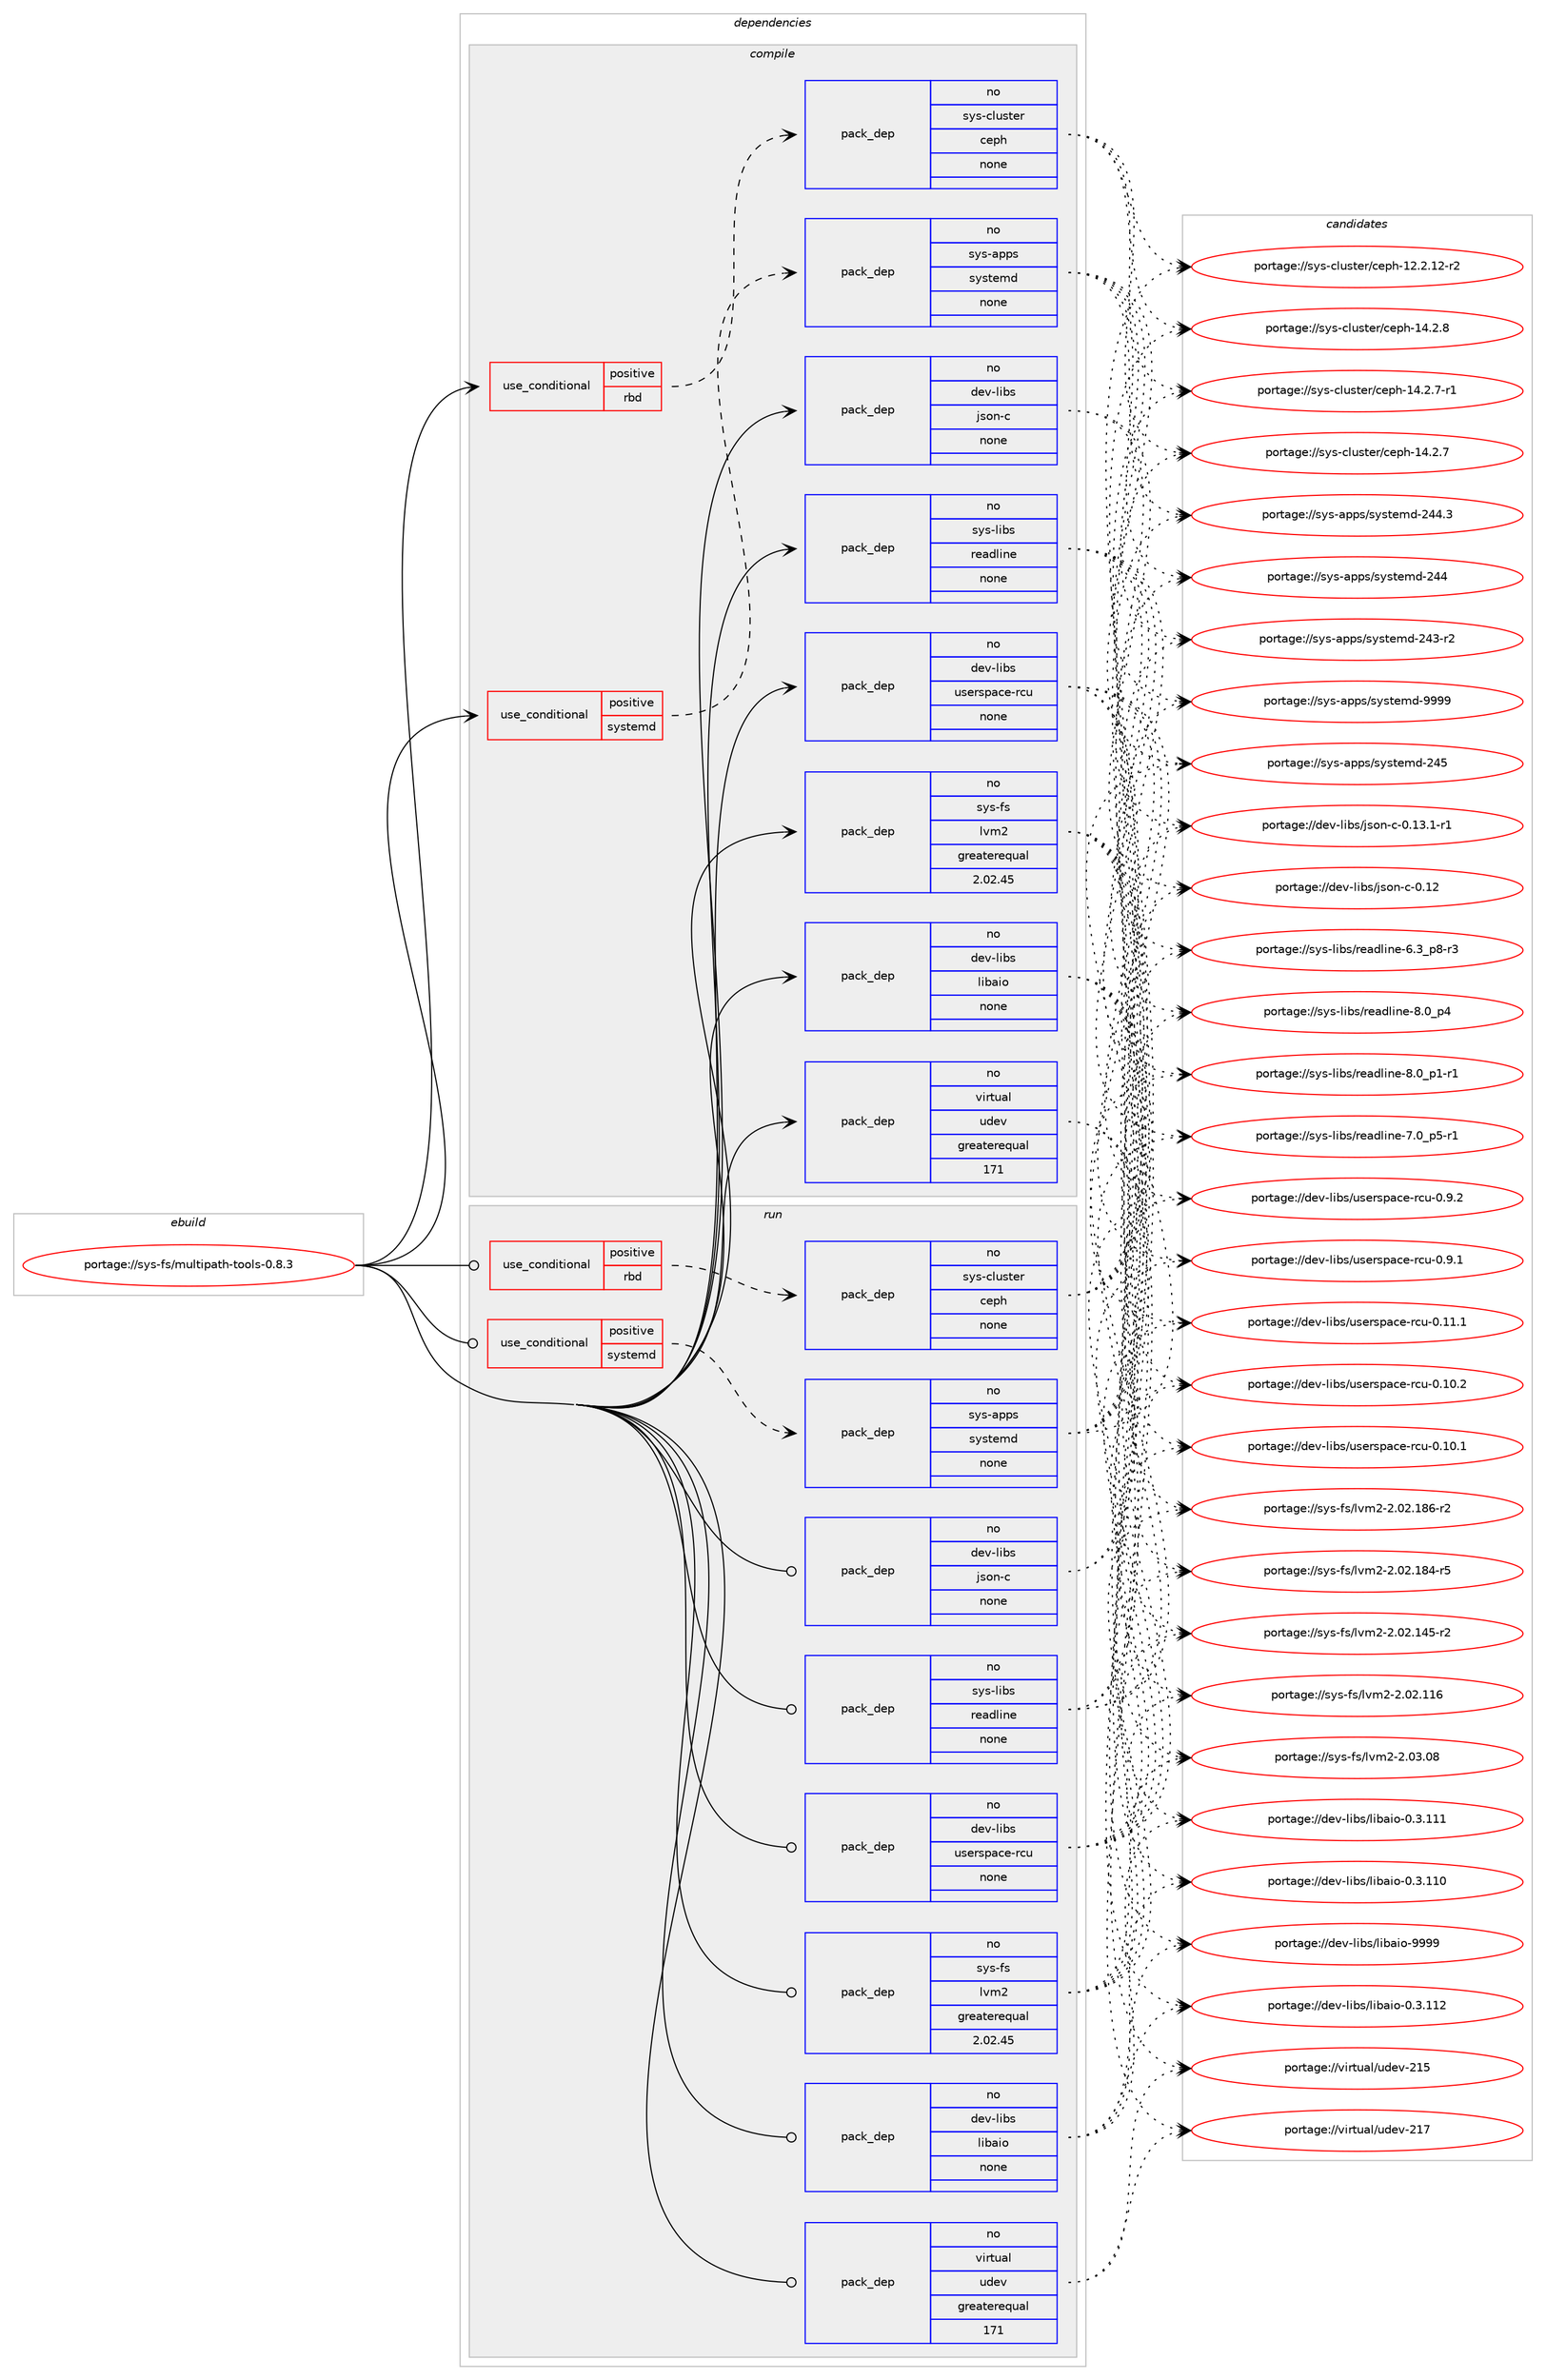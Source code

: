 digraph prolog {

# *************
# Graph options
# *************

newrank=true;
concentrate=true;
compound=true;
graph [rankdir=LR,fontname=Helvetica,fontsize=10,ranksep=1.5];#, ranksep=2.5, nodesep=0.2];
edge  [arrowhead=vee];
node  [fontname=Helvetica,fontsize=10];

# **********
# The ebuild
# **********

subgraph cluster_leftcol {
color=gray;
rank=same;
label=<<i>ebuild</i>>;
id [label="portage://sys-fs/multipath-tools-0.8.3", color=red, width=4, href="../sys-fs/multipath-tools-0.8.3.svg"];
}

# ****************
# The dependencies
# ****************

subgraph cluster_midcol {
color=gray;
label=<<i>dependencies</i>>;
subgraph cluster_compile {
fillcolor="#eeeeee";
style=filled;
label=<<i>compile</i>>;
subgraph cond3858 {
dependency23902 [label=<<TABLE BORDER="0" CELLBORDER="1" CELLSPACING="0" CELLPADDING="4"><TR><TD ROWSPAN="3" CELLPADDING="10">use_conditional</TD></TR><TR><TD>positive</TD></TR><TR><TD>rbd</TD></TR></TABLE>>, shape=none, color=red];
subgraph pack19420 {
dependency23903 [label=<<TABLE BORDER="0" CELLBORDER="1" CELLSPACING="0" CELLPADDING="4" WIDTH="220"><TR><TD ROWSPAN="6" CELLPADDING="30">pack_dep</TD></TR><TR><TD WIDTH="110">no</TD></TR><TR><TD>sys-cluster</TD></TR><TR><TD>ceph</TD></TR><TR><TD>none</TD></TR><TR><TD></TD></TR></TABLE>>, shape=none, color=blue];
}
dependency23902:e -> dependency23903:w [weight=20,style="dashed",arrowhead="vee"];
}
id:e -> dependency23902:w [weight=20,style="solid",arrowhead="vee"];
subgraph cond3859 {
dependency23904 [label=<<TABLE BORDER="0" CELLBORDER="1" CELLSPACING="0" CELLPADDING="4"><TR><TD ROWSPAN="3" CELLPADDING="10">use_conditional</TD></TR><TR><TD>positive</TD></TR><TR><TD>systemd</TD></TR></TABLE>>, shape=none, color=red];
subgraph pack19421 {
dependency23905 [label=<<TABLE BORDER="0" CELLBORDER="1" CELLSPACING="0" CELLPADDING="4" WIDTH="220"><TR><TD ROWSPAN="6" CELLPADDING="30">pack_dep</TD></TR><TR><TD WIDTH="110">no</TD></TR><TR><TD>sys-apps</TD></TR><TR><TD>systemd</TD></TR><TR><TD>none</TD></TR><TR><TD></TD></TR></TABLE>>, shape=none, color=blue];
}
dependency23904:e -> dependency23905:w [weight=20,style="dashed",arrowhead="vee"];
}
id:e -> dependency23904:w [weight=20,style="solid",arrowhead="vee"];
subgraph pack19422 {
dependency23906 [label=<<TABLE BORDER="0" CELLBORDER="1" CELLSPACING="0" CELLPADDING="4" WIDTH="220"><TR><TD ROWSPAN="6" CELLPADDING="30">pack_dep</TD></TR><TR><TD WIDTH="110">no</TD></TR><TR><TD>dev-libs</TD></TR><TR><TD>json-c</TD></TR><TR><TD>none</TD></TR><TR><TD></TD></TR></TABLE>>, shape=none, color=blue];
}
id:e -> dependency23906:w [weight=20,style="solid",arrowhead="vee"];
subgraph pack19423 {
dependency23907 [label=<<TABLE BORDER="0" CELLBORDER="1" CELLSPACING="0" CELLPADDING="4" WIDTH="220"><TR><TD ROWSPAN="6" CELLPADDING="30">pack_dep</TD></TR><TR><TD WIDTH="110">no</TD></TR><TR><TD>dev-libs</TD></TR><TR><TD>libaio</TD></TR><TR><TD>none</TD></TR><TR><TD></TD></TR></TABLE>>, shape=none, color=blue];
}
id:e -> dependency23907:w [weight=20,style="solid",arrowhead="vee"];
subgraph pack19424 {
dependency23908 [label=<<TABLE BORDER="0" CELLBORDER="1" CELLSPACING="0" CELLPADDING="4" WIDTH="220"><TR><TD ROWSPAN="6" CELLPADDING="30">pack_dep</TD></TR><TR><TD WIDTH="110">no</TD></TR><TR><TD>dev-libs</TD></TR><TR><TD>userspace-rcu</TD></TR><TR><TD>none</TD></TR><TR><TD></TD></TR></TABLE>>, shape=none, color=blue];
}
id:e -> dependency23908:w [weight=20,style="solid",arrowhead="vee"];
subgraph pack19425 {
dependency23909 [label=<<TABLE BORDER="0" CELLBORDER="1" CELLSPACING="0" CELLPADDING="4" WIDTH="220"><TR><TD ROWSPAN="6" CELLPADDING="30">pack_dep</TD></TR><TR><TD WIDTH="110">no</TD></TR><TR><TD>sys-fs</TD></TR><TR><TD>lvm2</TD></TR><TR><TD>greaterequal</TD></TR><TR><TD>2.02.45</TD></TR></TABLE>>, shape=none, color=blue];
}
id:e -> dependency23909:w [weight=20,style="solid",arrowhead="vee"];
subgraph pack19426 {
dependency23910 [label=<<TABLE BORDER="0" CELLBORDER="1" CELLSPACING="0" CELLPADDING="4" WIDTH="220"><TR><TD ROWSPAN="6" CELLPADDING="30">pack_dep</TD></TR><TR><TD WIDTH="110">no</TD></TR><TR><TD>sys-libs</TD></TR><TR><TD>readline</TD></TR><TR><TD>none</TD></TR><TR><TD></TD></TR></TABLE>>, shape=none, color=blue];
}
id:e -> dependency23910:w [weight=20,style="solid",arrowhead="vee"];
subgraph pack19427 {
dependency23911 [label=<<TABLE BORDER="0" CELLBORDER="1" CELLSPACING="0" CELLPADDING="4" WIDTH="220"><TR><TD ROWSPAN="6" CELLPADDING="30">pack_dep</TD></TR><TR><TD WIDTH="110">no</TD></TR><TR><TD>virtual</TD></TR><TR><TD>udev</TD></TR><TR><TD>greaterequal</TD></TR><TR><TD>171</TD></TR></TABLE>>, shape=none, color=blue];
}
id:e -> dependency23911:w [weight=20,style="solid",arrowhead="vee"];
}
subgraph cluster_compileandrun {
fillcolor="#eeeeee";
style=filled;
label=<<i>compile and run</i>>;
}
subgraph cluster_run {
fillcolor="#eeeeee";
style=filled;
label=<<i>run</i>>;
subgraph cond3860 {
dependency23912 [label=<<TABLE BORDER="0" CELLBORDER="1" CELLSPACING="0" CELLPADDING="4"><TR><TD ROWSPAN="3" CELLPADDING="10">use_conditional</TD></TR><TR><TD>positive</TD></TR><TR><TD>rbd</TD></TR></TABLE>>, shape=none, color=red];
subgraph pack19428 {
dependency23913 [label=<<TABLE BORDER="0" CELLBORDER="1" CELLSPACING="0" CELLPADDING="4" WIDTH="220"><TR><TD ROWSPAN="6" CELLPADDING="30">pack_dep</TD></TR><TR><TD WIDTH="110">no</TD></TR><TR><TD>sys-cluster</TD></TR><TR><TD>ceph</TD></TR><TR><TD>none</TD></TR><TR><TD></TD></TR></TABLE>>, shape=none, color=blue];
}
dependency23912:e -> dependency23913:w [weight=20,style="dashed",arrowhead="vee"];
}
id:e -> dependency23912:w [weight=20,style="solid",arrowhead="odot"];
subgraph cond3861 {
dependency23914 [label=<<TABLE BORDER="0" CELLBORDER="1" CELLSPACING="0" CELLPADDING="4"><TR><TD ROWSPAN="3" CELLPADDING="10">use_conditional</TD></TR><TR><TD>positive</TD></TR><TR><TD>systemd</TD></TR></TABLE>>, shape=none, color=red];
subgraph pack19429 {
dependency23915 [label=<<TABLE BORDER="0" CELLBORDER="1" CELLSPACING="0" CELLPADDING="4" WIDTH="220"><TR><TD ROWSPAN="6" CELLPADDING="30">pack_dep</TD></TR><TR><TD WIDTH="110">no</TD></TR><TR><TD>sys-apps</TD></TR><TR><TD>systemd</TD></TR><TR><TD>none</TD></TR><TR><TD></TD></TR></TABLE>>, shape=none, color=blue];
}
dependency23914:e -> dependency23915:w [weight=20,style="dashed",arrowhead="vee"];
}
id:e -> dependency23914:w [weight=20,style="solid",arrowhead="odot"];
subgraph pack19430 {
dependency23916 [label=<<TABLE BORDER="0" CELLBORDER="1" CELLSPACING="0" CELLPADDING="4" WIDTH="220"><TR><TD ROWSPAN="6" CELLPADDING="30">pack_dep</TD></TR><TR><TD WIDTH="110">no</TD></TR><TR><TD>dev-libs</TD></TR><TR><TD>json-c</TD></TR><TR><TD>none</TD></TR><TR><TD></TD></TR></TABLE>>, shape=none, color=blue];
}
id:e -> dependency23916:w [weight=20,style="solid",arrowhead="odot"];
subgraph pack19431 {
dependency23917 [label=<<TABLE BORDER="0" CELLBORDER="1" CELLSPACING="0" CELLPADDING="4" WIDTH="220"><TR><TD ROWSPAN="6" CELLPADDING="30">pack_dep</TD></TR><TR><TD WIDTH="110">no</TD></TR><TR><TD>dev-libs</TD></TR><TR><TD>libaio</TD></TR><TR><TD>none</TD></TR><TR><TD></TD></TR></TABLE>>, shape=none, color=blue];
}
id:e -> dependency23917:w [weight=20,style="solid",arrowhead="odot"];
subgraph pack19432 {
dependency23918 [label=<<TABLE BORDER="0" CELLBORDER="1" CELLSPACING="0" CELLPADDING="4" WIDTH="220"><TR><TD ROWSPAN="6" CELLPADDING="30">pack_dep</TD></TR><TR><TD WIDTH="110">no</TD></TR><TR><TD>dev-libs</TD></TR><TR><TD>userspace-rcu</TD></TR><TR><TD>none</TD></TR><TR><TD></TD></TR></TABLE>>, shape=none, color=blue];
}
id:e -> dependency23918:w [weight=20,style="solid",arrowhead="odot"];
subgraph pack19433 {
dependency23919 [label=<<TABLE BORDER="0" CELLBORDER="1" CELLSPACING="0" CELLPADDING="4" WIDTH="220"><TR><TD ROWSPAN="6" CELLPADDING="30">pack_dep</TD></TR><TR><TD WIDTH="110">no</TD></TR><TR><TD>sys-fs</TD></TR><TR><TD>lvm2</TD></TR><TR><TD>greaterequal</TD></TR><TR><TD>2.02.45</TD></TR></TABLE>>, shape=none, color=blue];
}
id:e -> dependency23919:w [weight=20,style="solid",arrowhead="odot"];
subgraph pack19434 {
dependency23920 [label=<<TABLE BORDER="0" CELLBORDER="1" CELLSPACING="0" CELLPADDING="4" WIDTH="220"><TR><TD ROWSPAN="6" CELLPADDING="30">pack_dep</TD></TR><TR><TD WIDTH="110">no</TD></TR><TR><TD>sys-libs</TD></TR><TR><TD>readline</TD></TR><TR><TD>none</TD></TR><TR><TD></TD></TR></TABLE>>, shape=none, color=blue];
}
id:e -> dependency23920:w [weight=20,style="solid",arrowhead="odot"];
subgraph pack19435 {
dependency23921 [label=<<TABLE BORDER="0" CELLBORDER="1" CELLSPACING="0" CELLPADDING="4" WIDTH="220"><TR><TD ROWSPAN="6" CELLPADDING="30">pack_dep</TD></TR><TR><TD WIDTH="110">no</TD></TR><TR><TD>virtual</TD></TR><TR><TD>udev</TD></TR><TR><TD>greaterequal</TD></TR><TR><TD>171</TD></TR></TABLE>>, shape=none, color=blue];
}
id:e -> dependency23921:w [weight=20,style="solid",arrowhead="odot"];
}
}

# **************
# The candidates
# **************

subgraph cluster_choices {
rank=same;
color=gray;
label=<<i>candidates</i>>;

subgraph choice19420 {
color=black;
nodesep=1;
choice1151211154599108117115116101114479910111210445495246504656 [label="portage://sys-cluster/ceph-14.2.8", color=red, width=4,href="../sys-cluster/ceph-14.2.8.svg"];
choice11512111545991081171151161011144799101112104454952465046554511449 [label="portage://sys-cluster/ceph-14.2.7-r1", color=red, width=4,href="../sys-cluster/ceph-14.2.7-r1.svg"];
choice1151211154599108117115116101114479910111210445495246504655 [label="portage://sys-cluster/ceph-14.2.7", color=red, width=4,href="../sys-cluster/ceph-14.2.7.svg"];
choice1151211154599108117115116101114479910111210445495046504649504511450 [label="portage://sys-cluster/ceph-12.2.12-r2", color=red, width=4,href="../sys-cluster/ceph-12.2.12-r2.svg"];
dependency23903:e -> choice1151211154599108117115116101114479910111210445495246504656:w [style=dotted,weight="100"];
dependency23903:e -> choice11512111545991081171151161011144799101112104454952465046554511449:w [style=dotted,weight="100"];
dependency23903:e -> choice1151211154599108117115116101114479910111210445495246504655:w [style=dotted,weight="100"];
dependency23903:e -> choice1151211154599108117115116101114479910111210445495046504649504511450:w [style=dotted,weight="100"];
}
subgraph choice19421 {
color=black;
nodesep=1;
choice1151211154597112112115471151211151161011091004557575757 [label="portage://sys-apps/systemd-9999", color=red, width=4,href="../sys-apps/systemd-9999.svg"];
choice11512111545971121121154711512111511610110910045505253 [label="portage://sys-apps/systemd-245", color=red, width=4,href="../sys-apps/systemd-245.svg"];
choice115121115459711211211547115121115116101109100455052524651 [label="portage://sys-apps/systemd-244.3", color=red, width=4,href="../sys-apps/systemd-244.3.svg"];
choice11512111545971121121154711512111511610110910045505252 [label="portage://sys-apps/systemd-244", color=red, width=4,href="../sys-apps/systemd-244.svg"];
choice115121115459711211211547115121115116101109100455052514511450 [label="portage://sys-apps/systemd-243-r2", color=red, width=4,href="../sys-apps/systemd-243-r2.svg"];
dependency23905:e -> choice1151211154597112112115471151211151161011091004557575757:w [style=dotted,weight="100"];
dependency23905:e -> choice11512111545971121121154711512111511610110910045505253:w [style=dotted,weight="100"];
dependency23905:e -> choice115121115459711211211547115121115116101109100455052524651:w [style=dotted,weight="100"];
dependency23905:e -> choice11512111545971121121154711512111511610110910045505252:w [style=dotted,weight="100"];
dependency23905:e -> choice115121115459711211211547115121115116101109100455052514511450:w [style=dotted,weight="100"];
}
subgraph choice19422 {
color=black;
nodesep=1;
choice1001011184510810598115471061151111104599454846495146494511449 [label="portage://dev-libs/json-c-0.13.1-r1", color=red, width=4,href="../dev-libs/json-c-0.13.1-r1.svg"];
choice10010111845108105981154710611511111045994548464950 [label="portage://dev-libs/json-c-0.12", color=red, width=4,href="../dev-libs/json-c-0.12.svg"];
dependency23906:e -> choice1001011184510810598115471061151111104599454846495146494511449:w [style=dotted,weight="100"];
dependency23906:e -> choice10010111845108105981154710611511111045994548464950:w [style=dotted,weight="100"];
}
subgraph choice19423 {
color=black;
nodesep=1;
choice10010111845108105981154710810598971051114557575757 [label="portage://dev-libs/libaio-9999", color=red, width=4,href="../dev-libs/libaio-9999.svg"];
choice10010111845108105981154710810598971051114548465146494950 [label="portage://dev-libs/libaio-0.3.112", color=red, width=4,href="../dev-libs/libaio-0.3.112.svg"];
choice10010111845108105981154710810598971051114548465146494949 [label="portage://dev-libs/libaio-0.3.111", color=red, width=4,href="../dev-libs/libaio-0.3.111.svg"];
choice10010111845108105981154710810598971051114548465146494948 [label="portage://dev-libs/libaio-0.3.110", color=red, width=4,href="../dev-libs/libaio-0.3.110.svg"];
dependency23907:e -> choice10010111845108105981154710810598971051114557575757:w [style=dotted,weight="100"];
dependency23907:e -> choice10010111845108105981154710810598971051114548465146494950:w [style=dotted,weight="100"];
dependency23907:e -> choice10010111845108105981154710810598971051114548465146494949:w [style=dotted,weight="100"];
dependency23907:e -> choice10010111845108105981154710810598971051114548465146494948:w [style=dotted,weight="100"];
}
subgraph choice19424 {
color=black;
nodesep=1;
choice10010111845108105981154711711510111411511297991014511499117454846574650 [label="portage://dev-libs/userspace-rcu-0.9.2", color=red, width=4,href="../dev-libs/userspace-rcu-0.9.2.svg"];
choice10010111845108105981154711711510111411511297991014511499117454846574649 [label="portage://dev-libs/userspace-rcu-0.9.1", color=red, width=4,href="../dev-libs/userspace-rcu-0.9.1.svg"];
choice1001011184510810598115471171151011141151129799101451149911745484649494649 [label="portage://dev-libs/userspace-rcu-0.11.1", color=red, width=4,href="../dev-libs/userspace-rcu-0.11.1.svg"];
choice1001011184510810598115471171151011141151129799101451149911745484649484650 [label="portage://dev-libs/userspace-rcu-0.10.2", color=red, width=4,href="../dev-libs/userspace-rcu-0.10.2.svg"];
choice1001011184510810598115471171151011141151129799101451149911745484649484649 [label="portage://dev-libs/userspace-rcu-0.10.1", color=red, width=4,href="../dev-libs/userspace-rcu-0.10.1.svg"];
dependency23908:e -> choice10010111845108105981154711711510111411511297991014511499117454846574650:w [style=dotted,weight="100"];
dependency23908:e -> choice10010111845108105981154711711510111411511297991014511499117454846574649:w [style=dotted,weight="100"];
dependency23908:e -> choice1001011184510810598115471171151011141151129799101451149911745484649494649:w [style=dotted,weight="100"];
dependency23908:e -> choice1001011184510810598115471171151011141151129799101451149911745484649484650:w [style=dotted,weight="100"];
dependency23908:e -> choice1001011184510810598115471171151011141151129799101451149911745484649484649:w [style=dotted,weight="100"];
}
subgraph choice19425 {
color=black;
nodesep=1;
choice1151211154510211547108118109504550464851464856 [label="portage://sys-fs/lvm2-2.03.08", color=red, width=4,href="../sys-fs/lvm2-2.03.08.svg"];
choice1151211154510211547108118109504550464850464956544511450 [label="portage://sys-fs/lvm2-2.02.186-r2", color=red, width=4,href="../sys-fs/lvm2-2.02.186-r2.svg"];
choice1151211154510211547108118109504550464850464956524511453 [label="portage://sys-fs/lvm2-2.02.184-r5", color=red, width=4,href="../sys-fs/lvm2-2.02.184-r5.svg"];
choice1151211154510211547108118109504550464850464952534511450 [label="portage://sys-fs/lvm2-2.02.145-r2", color=red, width=4,href="../sys-fs/lvm2-2.02.145-r2.svg"];
choice115121115451021154710811810950455046485046494954 [label="portage://sys-fs/lvm2-2.02.116", color=red, width=4,href="../sys-fs/lvm2-2.02.116.svg"];
dependency23909:e -> choice1151211154510211547108118109504550464851464856:w [style=dotted,weight="100"];
dependency23909:e -> choice1151211154510211547108118109504550464850464956544511450:w [style=dotted,weight="100"];
dependency23909:e -> choice1151211154510211547108118109504550464850464956524511453:w [style=dotted,weight="100"];
dependency23909:e -> choice1151211154510211547108118109504550464850464952534511450:w [style=dotted,weight="100"];
dependency23909:e -> choice115121115451021154710811810950455046485046494954:w [style=dotted,weight="100"];
}
subgraph choice19426 {
color=black;
nodesep=1;
choice11512111545108105981154711410197100108105110101455646489511252 [label="portage://sys-libs/readline-8.0_p4", color=red, width=4,href="../sys-libs/readline-8.0_p4.svg"];
choice115121115451081059811547114101971001081051101014556464895112494511449 [label="portage://sys-libs/readline-8.0_p1-r1", color=red, width=4,href="../sys-libs/readline-8.0_p1-r1.svg"];
choice115121115451081059811547114101971001081051101014555464895112534511449 [label="portage://sys-libs/readline-7.0_p5-r1", color=red, width=4,href="../sys-libs/readline-7.0_p5-r1.svg"];
choice115121115451081059811547114101971001081051101014554465195112564511451 [label="portage://sys-libs/readline-6.3_p8-r3", color=red, width=4,href="../sys-libs/readline-6.3_p8-r3.svg"];
dependency23910:e -> choice11512111545108105981154711410197100108105110101455646489511252:w [style=dotted,weight="100"];
dependency23910:e -> choice115121115451081059811547114101971001081051101014556464895112494511449:w [style=dotted,weight="100"];
dependency23910:e -> choice115121115451081059811547114101971001081051101014555464895112534511449:w [style=dotted,weight="100"];
dependency23910:e -> choice115121115451081059811547114101971001081051101014554465195112564511451:w [style=dotted,weight="100"];
}
subgraph choice19427 {
color=black;
nodesep=1;
choice118105114116117971084711710010111845504955 [label="portage://virtual/udev-217", color=red, width=4,href="../virtual/udev-217.svg"];
choice118105114116117971084711710010111845504953 [label="portage://virtual/udev-215", color=red, width=4,href="../virtual/udev-215.svg"];
dependency23911:e -> choice118105114116117971084711710010111845504955:w [style=dotted,weight="100"];
dependency23911:e -> choice118105114116117971084711710010111845504953:w [style=dotted,weight="100"];
}
subgraph choice19428 {
color=black;
nodesep=1;
choice1151211154599108117115116101114479910111210445495246504656 [label="portage://sys-cluster/ceph-14.2.8", color=red, width=4,href="../sys-cluster/ceph-14.2.8.svg"];
choice11512111545991081171151161011144799101112104454952465046554511449 [label="portage://sys-cluster/ceph-14.2.7-r1", color=red, width=4,href="../sys-cluster/ceph-14.2.7-r1.svg"];
choice1151211154599108117115116101114479910111210445495246504655 [label="portage://sys-cluster/ceph-14.2.7", color=red, width=4,href="../sys-cluster/ceph-14.2.7.svg"];
choice1151211154599108117115116101114479910111210445495046504649504511450 [label="portage://sys-cluster/ceph-12.2.12-r2", color=red, width=4,href="../sys-cluster/ceph-12.2.12-r2.svg"];
dependency23913:e -> choice1151211154599108117115116101114479910111210445495246504656:w [style=dotted,weight="100"];
dependency23913:e -> choice11512111545991081171151161011144799101112104454952465046554511449:w [style=dotted,weight="100"];
dependency23913:e -> choice1151211154599108117115116101114479910111210445495246504655:w [style=dotted,weight="100"];
dependency23913:e -> choice1151211154599108117115116101114479910111210445495046504649504511450:w [style=dotted,weight="100"];
}
subgraph choice19429 {
color=black;
nodesep=1;
choice1151211154597112112115471151211151161011091004557575757 [label="portage://sys-apps/systemd-9999", color=red, width=4,href="../sys-apps/systemd-9999.svg"];
choice11512111545971121121154711512111511610110910045505253 [label="portage://sys-apps/systemd-245", color=red, width=4,href="../sys-apps/systemd-245.svg"];
choice115121115459711211211547115121115116101109100455052524651 [label="portage://sys-apps/systemd-244.3", color=red, width=4,href="../sys-apps/systemd-244.3.svg"];
choice11512111545971121121154711512111511610110910045505252 [label="portage://sys-apps/systemd-244", color=red, width=4,href="../sys-apps/systemd-244.svg"];
choice115121115459711211211547115121115116101109100455052514511450 [label="portage://sys-apps/systemd-243-r2", color=red, width=4,href="../sys-apps/systemd-243-r2.svg"];
dependency23915:e -> choice1151211154597112112115471151211151161011091004557575757:w [style=dotted,weight="100"];
dependency23915:e -> choice11512111545971121121154711512111511610110910045505253:w [style=dotted,weight="100"];
dependency23915:e -> choice115121115459711211211547115121115116101109100455052524651:w [style=dotted,weight="100"];
dependency23915:e -> choice11512111545971121121154711512111511610110910045505252:w [style=dotted,weight="100"];
dependency23915:e -> choice115121115459711211211547115121115116101109100455052514511450:w [style=dotted,weight="100"];
}
subgraph choice19430 {
color=black;
nodesep=1;
choice1001011184510810598115471061151111104599454846495146494511449 [label="portage://dev-libs/json-c-0.13.1-r1", color=red, width=4,href="../dev-libs/json-c-0.13.1-r1.svg"];
choice10010111845108105981154710611511111045994548464950 [label="portage://dev-libs/json-c-0.12", color=red, width=4,href="../dev-libs/json-c-0.12.svg"];
dependency23916:e -> choice1001011184510810598115471061151111104599454846495146494511449:w [style=dotted,weight="100"];
dependency23916:e -> choice10010111845108105981154710611511111045994548464950:w [style=dotted,weight="100"];
}
subgraph choice19431 {
color=black;
nodesep=1;
choice10010111845108105981154710810598971051114557575757 [label="portage://dev-libs/libaio-9999", color=red, width=4,href="../dev-libs/libaio-9999.svg"];
choice10010111845108105981154710810598971051114548465146494950 [label="portage://dev-libs/libaio-0.3.112", color=red, width=4,href="../dev-libs/libaio-0.3.112.svg"];
choice10010111845108105981154710810598971051114548465146494949 [label="portage://dev-libs/libaio-0.3.111", color=red, width=4,href="../dev-libs/libaio-0.3.111.svg"];
choice10010111845108105981154710810598971051114548465146494948 [label="portage://dev-libs/libaio-0.3.110", color=red, width=4,href="../dev-libs/libaio-0.3.110.svg"];
dependency23917:e -> choice10010111845108105981154710810598971051114557575757:w [style=dotted,weight="100"];
dependency23917:e -> choice10010111845108105981154710810598971051114548465146494950:w [style=dotted,weight="100"];
dependency23917:e -> choice10010111845108105981154710810598971051114548465146494949:w [style=dotted,weight="100"];
dependency23917:e -> choice10010111845108105981154710810598971051114548465146494948:w [style=dotted,weight="100"];
}
subgraph choice19432 {
color=black;
nodesep=1;
choice10010111845108105981154711711510111411511297991014511499117454846574650 [label="portage://dev-libs/userspace-rcu-0.9.2", color=red, width=4,href="../dev-libs/userspace-rcu-0.9.2.svg"];
choice10010111845108105981154711711510111411511297991014511499117454846574649 [label="portage://dev-libs/userspace-rcu-0.9.1", color=red, width=4,href="../dev-libs/userspace-rcu-0.9.1.svg"];
choice1001011184510810598115471171151011141151129799101451149911745484649494649 [label="portage://dev-libs/userspace-rcu-0.11.1", color=red, width=4,href="../dev-libs/userspace-rcu-0.11.1.svg"];
choice1001011184510810598115471171151011141151129799101451149911745484649484650 [label="portage://dev-libs/userspace-rcu-0.10.2", color=red, width=4,href="../dev-libs/userspace-rcu-0.10.2.svg"];
choice1001011184510810598115471171151011141151129799101451149911745484649484649 [label="portage://dev-libs/userspace-rcu-0.10.1", color=red, width=4,href="../dev-libs/userspace-rcu-0.10.1.svg"];
dependency23918:e -> choice10010111845108105981154711711510111411511297991014511499117454846574650:w [style=dotted,weight="100"];
dependency23918:e -> choice10010111845108105981154711711510111411511297991014511499117454846574649:w [style=dotted,weight="100"];
dependency23918:e -> choice1001011184510810598115471171151011141151129799101451149911745484649494649:w [style=dotted,weight="100"];
dependency23918:e -> choice1001011184510810598115471171151011141151129799101451149911745484649484650:w [style=dotted,weight="100"];
dependency23918:e -> choice1001011184510810598115471171151011141151129799101451149911745484649484649:w [style=dotted,weight="100"];
}
subgraph choice19433 {
color=black;
nodesep=1;
choice1151211154510211547108118109504550464851464856 [label="portage://sys-fs/lvm2-2.03.08", color=red, width=4,href="../sys-fs/lvm2-2.03.08.svg"];
choice1151211154510211547108118109504550464850464956544511450 [label="portage://sys-fs/lvm2-2.02.186-r2", color=red, width=4,href="../sys-fs/lvm2-2.02.186-r2.svg"];
choice1151211154510211547108118109504550464850464956524511453 [label="portage://sys-fs/lvm2-2.02.184-r5", color=red, width=4,href="../sys-fs/lvm2-2.02.184-r5.svg"];
choice1151211154510211547108118109504550464850464952534511450 [label="portage://sys-fs/lvm2-2.02.145-r2", color=red, width=4,href="../sys-fs/lvm2-2.02.145-r2.svg"];
choice115121115451021154710811810950455046485046494954 [label="portage://sys-fs/lvm2-2.02.116", color=red, width=4,href="../sys-fs/lvm2-2.02.116.svg"];
dependency23919:e -> choice1151211154510211547108118109504550464851464856:w [style=dotted,weight="100"];
dependency23919:e -> choice1151211154510211547108118109504550464850464956544511450:w [style=dotted,weight="100"];
dependency23919:e -> choice1151211154510211547108118109504550464850464956524511453:w [style=dotted,weight="100"];
dependency23919:e -> choice1151211154510211547108118109504550464850464952534511450:w [style=dotted,weight="100"];
dependency23919:e -> choice115121115451021154710811810950455046485046494954:w [style=dotted,weight="100"];
}
subgraph choice19434 {
color=black;
nodesep=1;
choice11512111545108105981154711410197100108105110101455646489511252 [label="portage://sys-libs/readline-8.0_p4", color=red, width=4,href="../sys-libs/readline-8.0_p4.svg"];
choice115121115451081059811547114101971001081051101014556464895112494511449 [label="portage://sys-libs/readline-8.0_p1-r1", color=red, width=4,href="../sys-libs/readline-8.0_p1-r1.svg"];
choice115121115451081059811547114101971001081051101014555464895112534511449 [label="portage://sys-libs/readline-7.0_p5-r1", color=red, width=4,href="../sys-libs/readline-7.0_p5-r1.svg"];
choice115121115451081059811547114101971001081051101014554465195112564511451 [label="portage://sys-libs/readline-6.3_p8-r3", color=red, width=4,href="../sys-libs/readline-6.3_p8-r3.svg"];
dependency23920:e -> choice11512111545108105981154711410197100108105110101455646489511252:w [style=dotted,weight="100"];
dependency23920:e -> choice115121115451081059811547114101971001081051101014556464895112494511449:w [style=dotted,weight="100"];
dependency23920:e -> choice115121115451081059811547114101971001081051101014555464895112534511449:w [style=dotted,weight="100"];
dependency23920:e -> choice115121115451081059811547114101971001081051101014554465195112564511451:w [style=dotted,weight="100"];
}
subgraph choice19435 {
color=black;
nodesep=1;
choice118105114116117971084711710010111845504955 [label="portage://virtual/udev-217", color=red, width=4,href="../virtual/udev-217.svg"];
choice118105114116117971084711710010111845504953 [label="portage://virtual/udev-215", color=red, width=4,href="../virtual/udev-215.svg"];
dependency23921:e -> choice118105114116117971084711710010111845504955:w [style=dotted,weight="100"];
dependency23921:e -> choice118105114116117971084711710010111845504953:w [style=dotted,weight="100"];
}
}

}
